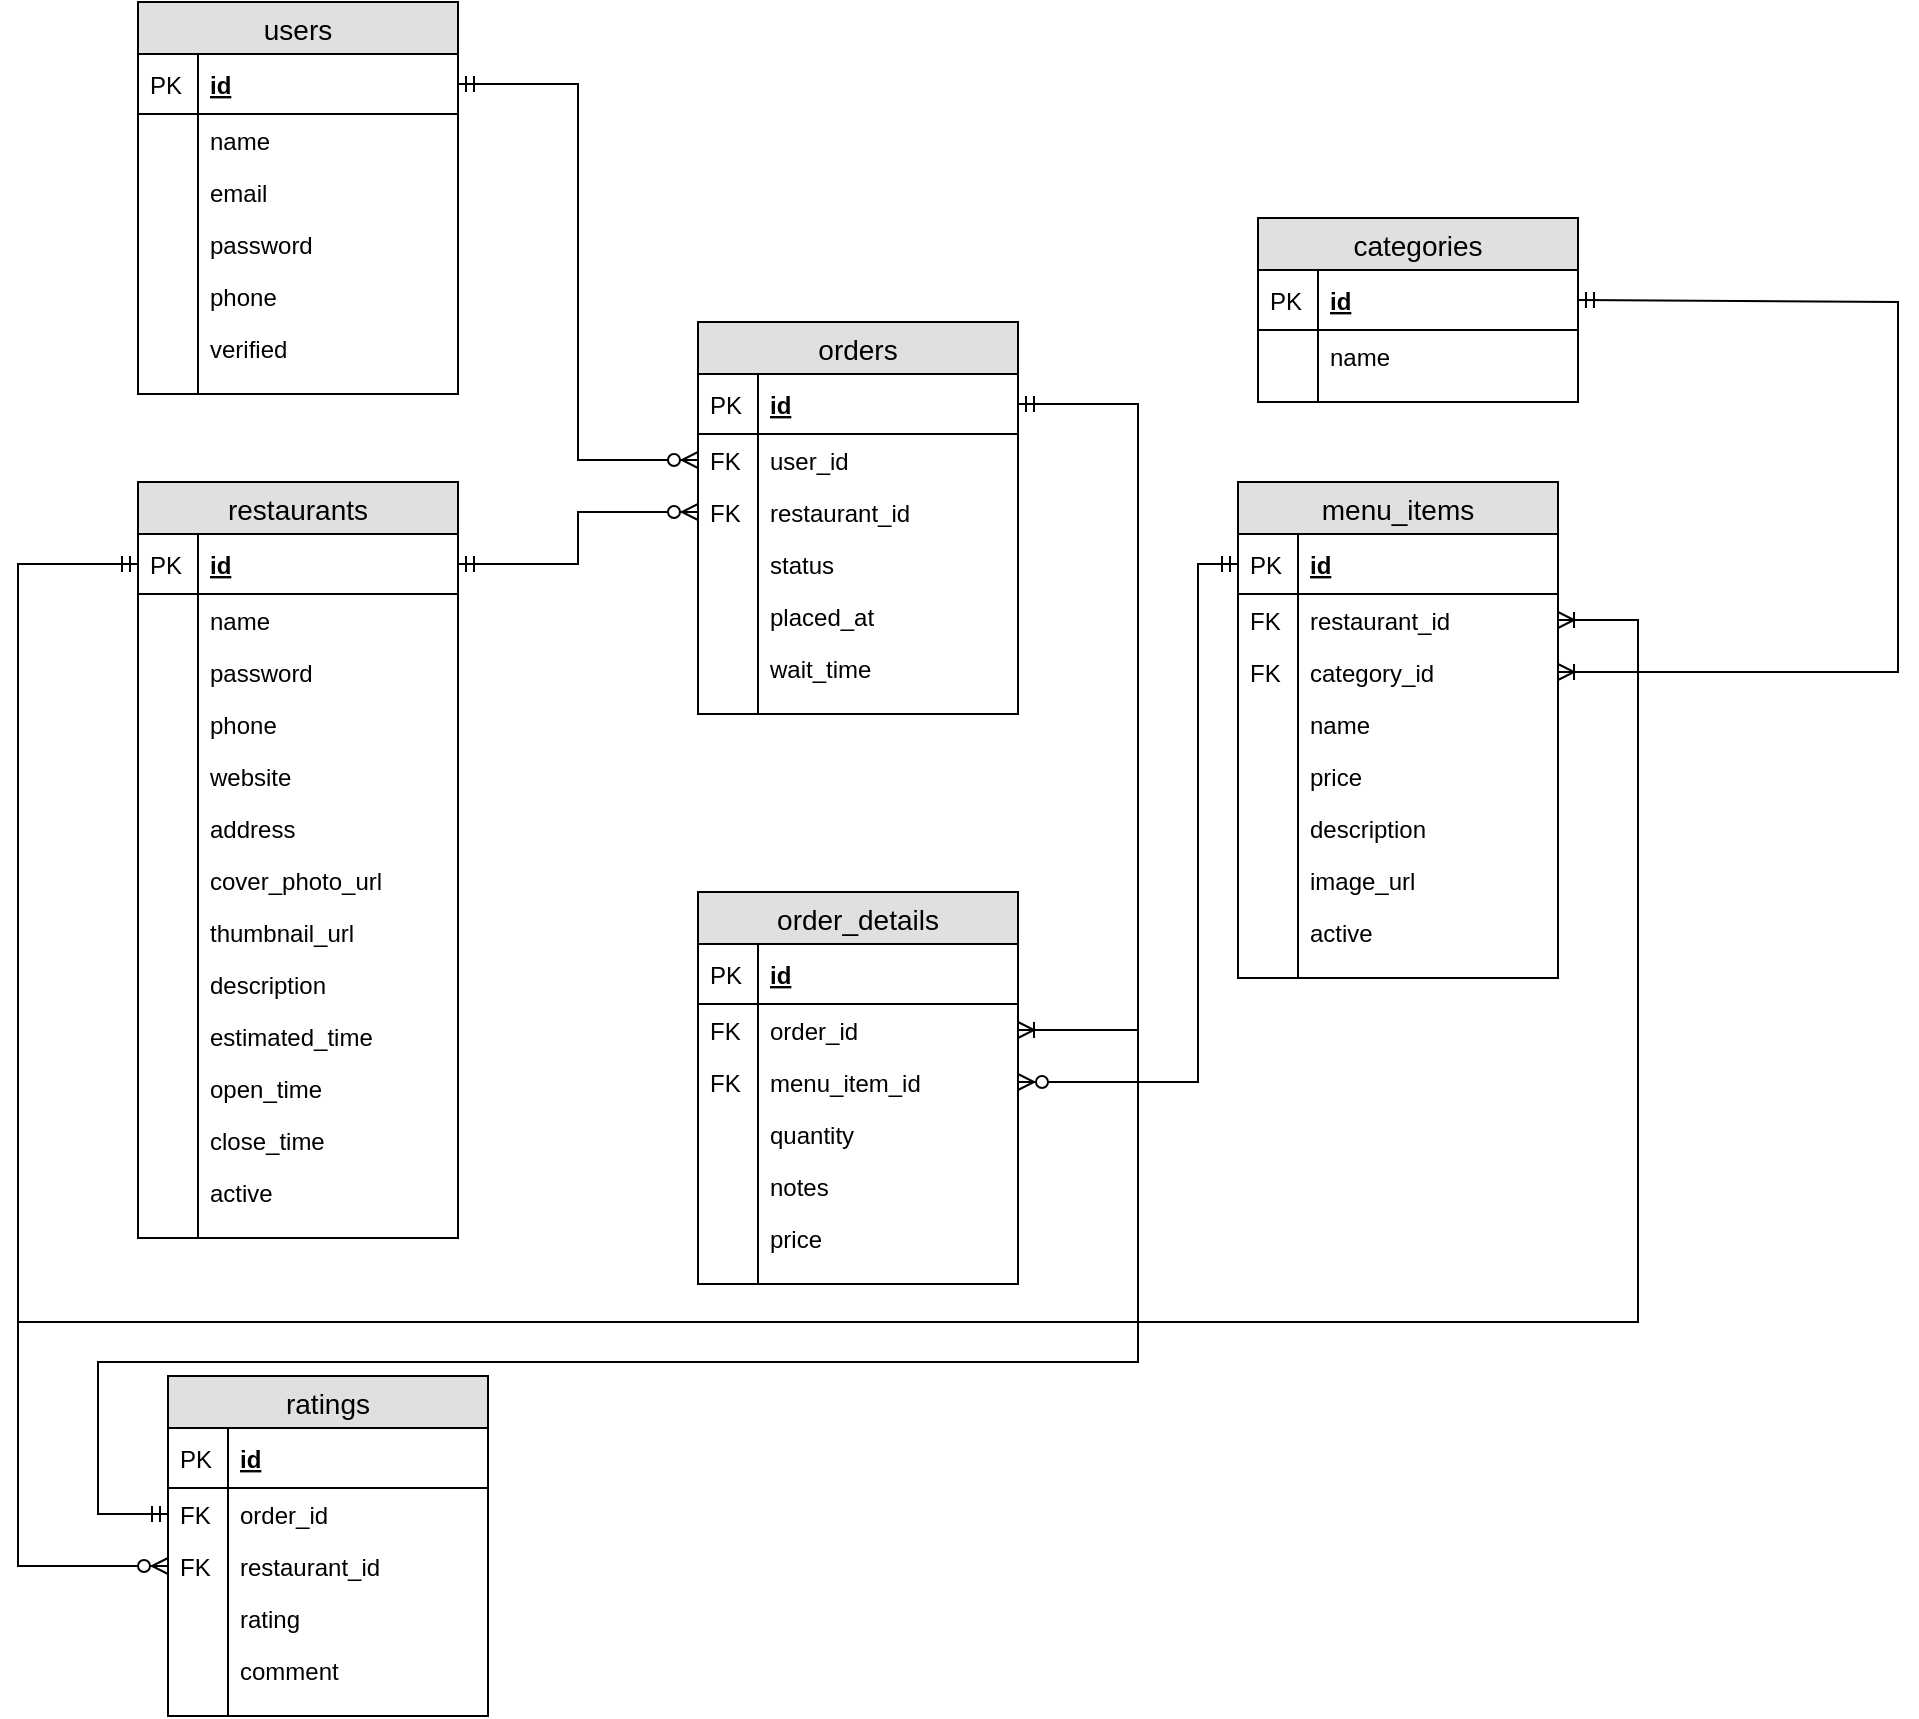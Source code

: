 <mxfile pages="1" version="11.2.2" type="github"><diagram name="Page-1" id="2ca16b54-16f6-2749-3443-fa8db7711227"><mxGraphModel dx="1009" dy="657" grid="1" gridSize="10" guides="1" tooltips="1" connect="1" arrows="1" fold="1" page="1" pageScale="1" pageWidth="1100" pageHeight="850" background="#ffffff" math="0" shadow="0"><root><mxCell id="0"/><mxCell id="1" parent="0"/><mxCell id="8HrTH-CgmxdpG1idNWJw-26" value="users" style="swimlane;fontStyle=0;childLayout=stackLayout;horizontal=1;startSize=26;fillColor=#e0e0e0;horizontalStack=0;resizeParent=1;resizeParentMax=0;resizeLast=0;collapsible=1;marginBottom=0;swimlaneFillColor=#ffffff;align=center;fontSize=14;" parent="1" vertex="1"><mxGeometry x="120" y="120" width="160" height="196" as="geometry"/></mxCell><mxCell id="8HrTH-CgmxdpG1idNWJw-27" value="id" style="shape=partialRectangle;top=0;left=0;right=0;bottom=1;align=left;verticalAlign=middle;fillColor=none;spacingLeft=34;spacingRight=4;overflow=hidden;rotatable=0;points=[[0,0.5],[1,0.5]];portConstraint=eastwest;dropTarget=0;fontStyle=5;fontSize=12;" parent="8HrTH-CgmxdpG1idNWJw-26" vertex="1"><mxGeometry y="26" width="160" height="30" as="geometry"/></mxCell><mxCell id="8HrTH-CgmxdpG1idNWJw-28" value="PK" style="shape=partialRectangle;top=0;left=0;bottom=0;fillColor=none;align=left;verticalAlign=middle;spacingLeft=4;spacingRight=4;overflow=hidden;rotatable=0;points=[];portConstraint=eastwest;part=1;fontSize=12;" parent="8HrTH-CgmxdpG1idNWJw-27" vertex="1" connectable="0"><mxGeometry width="30" height="30" as="geometry"/></mxCell><mxCell id="8HrTH-CgmxdpG1idNWJw-29" value="name" style="shape=partialRectangle;top=0;left=0;right=0;bottom=0;align=left;verticalAlign=top;fillColor=none;spacingLeft=34;spacingRight=4;overflow=hidden;rotatable=0;points=[[0,0.5],[1,0.5]];portConstraint=eastwest;dropTarget=0;fontSize=12;" parent="8HrTH-CgmxdpG1idNWJw-26" vertex="1"><mxGeometry y="56" width="160" height="26" as="geometry"/></mxCell><mxCell id="8HrTH-CgmxdpG1idNWJw-30" value="" style="shape=partialRectangle;top=0;left=0;bottom=0;fillColor=none;align=left;verticalAlign=top;spacingLeft=4;spacingRight=4;overflow=hidden;rotatable=0;points=[];portConstraint=eastwest;part=1;fontSize=12;" parent="8HrTH-CgmxdpG1idNWJw-29" vertex="1" connectable="0"><mxGeometry width="30" height="26" as="geometry"/></mxCell><mxCell id="8HrTH-CgmxdpG1idNWJw-31" value="email" style="shape=partialRectangle;top=0;left=0;right=0;bottom=0;align=left;verticalAlign=top;fillColor=none;spacingLeft=34;spacingRight=4;overflow=hidden;rotatable=0;points=[[0,0.5],[1,0.5]];portConstraint=eastwest;dropTarget=0;fontSize=12;" parent="8HrTH-CgmxdpG1idNWJw-26" vertex="1"><mxGeometry y="82" width="160" height="26" as="geometry"/></mxCell><mxCell id="8HrTH-CgmxdpG1idNWJw-32" value="" style="shape=partialRectangle;top=0;left=0;bottom=0;fillColor=none;align=left;verticalAlign=top;spacingLeft=4;spacingRight=4;overflow=hidden;rotatable=0;points=[];portConstraint=eastwest;part=1;fontSize=12;" parent="8HrTH-CgmxdpG1idNWJw-31" vertex="1" connectable="0"><mxGeometry width="30" height="26" as="geometry"/></mxCell><mxCell id="8HrTH-CgmxdpG1idNWJw-33" value="password" style="shape=partialRectangle;top=0;left=0;right=0;bottom=0;align=left;verticalAlign=top;fillColor=none;spacingLeft=34;spacingRight=4;overflow=hidden;rotatable=0;points=[[0,0.5],[1,0.5]];portConstraint=eastwest;dropTarget=0;fontSize=12;" parent="8HrTH-CgmxdpG1idNWJw-26" vertex="1"><mxGeometry y="108" width="160" height="26" as="geometry"/></mxCell><mxCell id="8HrTH-CgmxdpG1idNWJw-34" value="" style="shape=partialRectangle;top=0;left=0;bottom=0;fillColor=none;align=left;verticalAlign=top;spacingLeft=4;spacingRight=4;overflow=hidden;rotatable=0;points=[];portConstraint=eastwest;part=1;fontSize=12;" parent="8HrTH-CgmxdpG1idNWJw-33" vertex="1" connectable="0"><mxGeometry width="30" height="26" as="geometry"/></mxCell><mxCell id="8HrTH-CgmxdpG1idNWJw-37" value="phone" style="shape=partialRectangle;top=0;left=0;right=0;bottom=0;align=left;verticalAlign=top;fillColor=none;spacingLeft=34;spacingRight=4;overflow=hidden;rotatable=0;points=[[0,0.5],[1,0.5]];portConstraint=eastwest;dropTarget=0;fontSize=12;" parent="8HrTH-CgmxdpG1idNWJw-26" vertex="1"><mxGeometry y="134" width="160" height="26" as="geometry"/></mxCell><mxCell id="8HrTH-CgmxdpG1idNWJw-38" value="" style="shape=partialRectangle;top=0;left=0;bottom=0;fillColor=none;align=left;verticalAlign=top;spacingLeft=4;spacingRight=4;overflow=hidden;rotatable=0;points=[];portConstraint=eastwest;part=1;fontSize=12;" parent="8HrTH-CgmxdpG1idNWJw-37" vertex="1" connectable="0"><mxGeometry width="30" height="26" as="geometry"/></mxCell><mxCell id="-Yk1TM5RTE3QAILdm3Je-16" value="verified" style="shape=partialRectangle;top=0;left=0;right=0;bottom=0;align=left;verticalAlign=top;fillColor=none;spacingLeft=34;spacingRight=4;overflow=hidden;rotatable=0;points=[[0,0.5],[1,0.5]];portConstraint=eastwest;dropTarget=0;fontSize=12;" vertex="1" parent="8HrTH-CgmxdpG1idNWJw-26"><mxGeometry y="160" width="160" height="26" as="geometry"/></mxCell><mxCell id="-Yk1TM5RTE3QAILdm3Je-17" value="" style="shape=partialRectangle;top=0;left=0;bottom=0;fillColor=none;align=left;verticalAlign=top;spacingLeft=4;spacingRight=4;overflow=hidden;rotatable=0;points=[];portConstraint=eastwest;part=1;fontSize=12;" vertex="1" connectable="0" parent="-Yk1TM5RTE3QAILdm3Je-16"><mxGeometry width="30" height="26" as="geometry"/></mxCell><mxCell id="8HrTH-CgmxdpG1idNWJw-35" value="" style="shape=partialRectangle;top=0;left=0;right=0;bottom=0;align=left;verticalAlign=top;fillColor=none;spacingLeft=34;spacingRight=4;overflow=hidden;rotatable=0;points=[[0,0.5],[1,0.5]];portConstraint=eastwest;dropTarget=0;fontSize=12;" parent="8HrTH-CgmxdpG1idNWJw-26" vertex="1"><mxGeometry y="186" width="160" height="10" as="geometry"/></mxCell><mxCell id="8HrTH-CgmxdpG1idNWJw-36" value="" style="shape=partialRectangle;top=0;left=0;bottom=0;fillColor=none;align=left;verticalAlign=top;spacingLeft=4;spacingRight=4;overflow=hidden;rotatable=0;points=[];portConstraint=eastwest;part=1;fontSize=12;" parent="8HrTH-CgmxdpG1idNWJw-35" vertex="1" connectable="0"><mxGeometry width="30" height="10" as="geometry"/></mxCell><mxCell id="8HrTH-CgmxdpG1idNWJw-39" value="restaurants" style="swimlane;fontStyle=0;childLayout=stackLayout;horizontal=1;startSize=26;fillColor=#e0e0e0;horizontalStack=0;resizeParent=1;resizeParentMax=0;resizeLast=0;collapsible=1;marginBottom=0;swimlaneFillColor=#ffffff;align=center;fontSize=14;" parent="1" vertex="1"><mxGeometry x="120" y="360" width="160" height="378" as="geometry"/></mxCell><mxCell id="8HrTH-CgmxdpG1idNWJw-40" value="id" style="shape=partialRectangle;top=0;left=0;right=0;bottom=1;align=left;verticalAlign=middle;fillColor=none;spacingLeft=34;spacingRight=4;overflow=hidden;rotatable=0;points=[[0,0.5],[1,0.5]];portConstraint=eastwest;dropTarget=0;fontStyle=5;fontSize=12;" parent="8HrTH-CgmxdpG1idNWJw-39" vertex="1"><mxGeometry y="26" width="160" height="30" as="geometry"/></mxCell><mxCell id="8HrTH-CgmxdpG1idNWJw-41" value="PK" style="shape=partialRectangle;top=0;left=0;bottom=0;fillColor=none;align=left;verticalAlign=middle;spacingLeft=4;spacingRight=4;overflow=hidden;rotatable=0;points=[];portConstraint=eastwest;part=1;fontSize=12;" parent="8HrTH-CgmxdpG1idNWJw-40" vertex="1" connectable="0"><mxGeometry width="30" height="30" as="geometry"/></mxCell><mxCell id="8HrTH-CgmxdpG1idNWJw-42" value="name" style="shape=partialRectangle;top=0;left=0;right=0;bottom=0;align=left;verticalAlign=top;fillColor=none;spacingLeft=34;spacingRight=4;overflow=hidden;rotatable=0;points=[[0,0.5],[1,0.5]];portConstraint=eastwest;dropTarget=0;fontSize=12;" parent="8HrTH-CgmxdpG1idNWJw-39" vertex="1"><mxGeometry y="56" width="160" height="26" as="geometry"/></mxCell><mxCell id="8HrTH-CgmxdpG1idNWJw-43" value="" style="shape=partialRectangle;top=0;left=0;bottom=0;fillColor=none;align=left;verticalAlign=top;spacingLeft=4;spacingRight=4;overflow=hidden;rotatable=0;points=[];portConstraint=eastwest;part=1;fontSize=12;" parent="8HrTH-CgmxdpG1idNWJw-42" vertex="1" connectable="0"><mxGeometry width="30" height="26" as="geometry"/></mxCell><mxCell id="V6HGKBPc1Utgo940_Jgr-9" value="password" style="shape=partialRectangle;top=0;left=0;right=0;bottom=0;align=left;verticalAlign=top;fillColor=none;spacingLeft=34;spacingRight=4;overflow=hidden;rotatable=0;points=[[0,0.5],[1,0.5]];portConstraint=eastwest;dropTarget=0;fontSize=12;" parent="8HrTH-CgmxdpG1idNWJw-39" vertex="1"><mxGeometry y="82" width="160" height="26" as="geometry"/></mxCell><mxCell id="V6HGKBPc1Utgo940_Jgr-10" value="" style="shape=partialRectangle;top=0;left=0;bottom=0;fillColor=none;align=left;verticalAlign=top;spacingLeft=4;spacingRight=4;overflow=hidden;rotatable=0;points=[];portConstraint=eastwest;part=1;fontSize=12;" parent="V6HGKBPc1Utgo940_Jgr-9" vertex="1" connectable="0"><mxGeometry width="30" height="26" as="geometry"/></mxCell><mxCell id="8HrTH-CgmxdpG1idNWJw-58" value="phone" style="shape=partialRectangle;top=0;left=0;right=0;bottom=0;align=left;verticalAlign=top;fillColor=none;spacingLeft=34;spacingRight=4;overflow=hidden;rotatable=0;points=[[0,0.5],[1,0.5]];portConstraint=eastwest;dropTarget=0;fontSize=12;" parent="8HrTH-CgmxdpG1idNWJw-39" vertex="1"><mxGeometry y="108" width="160" height="26" as="geometry"/></mxCell><mxCell id="8HrTH-CgmxdpG1idNWJw-59" value="" style="shape=partialRectangle;top=0;left=0;bottom=0;fillColor=none;align=left;verticalAlign=top;spacingLeft=4;spacingRight=4;overflow=hidden;rotatable=0;points=[];portConstraint=eastwest;part=1;fontSize=12;" parent="8HrTH-CgmxdpG1idNWJw-58" vertex="1" connectable="0"><mxGeometry width="30" height="26" as="geometry"/></mxCell><mxCell id="8HrTH-CgmxdpG1idNWJw-60" value="website" style="shape=partialRectangle;top=0;left=0;right=0;bottom=0;align=left;verticalAlign=top;fillColor=none;spacingLeft=34;spacingRight=4;overflow=hidden;rotatable=0;points=[[0,0.5],[1,0.5]];portConstraint=eastwest;dropTarget=0;fontSize=12;" parent="8HrTH-CgmxdpG1idNWJw-39" vertex="1"><mxGeometry y="134" width="160" height="26" as="geometry"/></mxCell><mxCell id="8HrTH-CgmxdpG1idNWJw-61" value="" style="shape=partialRectangle;top=0;left=0;bottom=0;fillColor=none;align=left;verticalAlign=top;spacingLeft=4;spacingRight=4;overflow=hidden;rotatable=0;points=[];portConstraint=eastwest;part=1;fontSize=12;" parent="8HrTH-CgmxdpG1idNWJw-60" vertex="1" connectable="0"><mxGeometry width="30" height="26" as="geometry"/></mxCell><mxCell id="8HrTH-CgmxdpG1idNWJw-44" value="address" style="shape=partialRectangle;top=0;left=0;right=0;bottom=0;align=left;verticalAlign=top;fillColor=none;spacingLeft=34;spacingRight=4;overflow=hidden;rotatable=0;points=[[0,0.5],[1,0.5]];portConstraint=eastwest;dropTarget=0;fontSize=12;" parent="8HrTH-CgmxdpG1idNWJw-39" vertex="1"><mxGeometry y="160" width="160" height="26" as="geometry"/></mxCell><mxCell id="8HrTH-CgmxdpG1idNWJw-45" value="" style="shape=partialRectangle;top=0;left=0;bottom=0;fillColor=none;align=left;verticalAlign=top;spacingLeft=4;spacingRight=4;overflow=hidden;rotatable=0;points=[];portConstraint=eastwest;part=1;fontSize=12;" parent="8HrTH-CgmxdpG1idNWJw-44" vertex="1" connectable="0"><mxGeometry width="30" height="26" as="geometry"/></mxCell><mxCell id="8HrTH-CgmxdpG1idNWJw-73" value="cover_photo_url" style="shape=partialRectangle;top=0;left=0;right=0;bottom=0;align=left;verticalAlign=top;fillColor=none;spacingLeft=34;spacingRight=4;overflow=hidden;rotatable=0;points=[[0,0.5],[1,0.5]];portConstraint=eastwest;dropTarget=0;fontSize=12;" parent="8HrTH-CgmxdpG1idNWJw-39" vertex="1"><mxGeometry y="186" width="160" height="26" as="geometry"/></mxCell><mxCell id="8HrTH-CgmxdpG1idNWJw-74" value="" style="shape=partialRectangle;top=0;left=0;bottom=0;fillColor=none;align=left;verticalAlign=top;spacingLeft=4;spacingRight=4;overflow=hidden;rotatable=0;points=[];portConstraint=eastwest;part=1;fontSize=12;" parent="8HrTH-CgmxdpG1idNWJw-73" vertex="1" connectable="0"><mxGeometry width="30" height="26" as="geometry"/></mxCell><mxCell id="8HrTH-CgmxdpG1idNWJw-75" value="thumbnail_url" style="shape=partialRectangle;top=0;left=0;right=0;bottom=0;align=left;verticalAlign=top;fillColor=none;spacingLeft=34;spacingRight=4;overflow=hidden;rotatable=0;points=[[0,0.5],[1,0.5]];portConstraint=eastwest;dropTarget=0;fontSize=12;" parent="8HrTH-CgmxdpG1idNWJw-39" vertex="1"><mxGeometry y="212" width="160" height="26" as="geometry"/></mxCell><mxCell id="8HrTH-CgmxdpG1idNWJw-76" value="" style="shape=partialRectangle;top=0;left=0;bottom=0;fillColor=none;align=left;verticalAlign=top;spacingLeft=4;spacingRight=4;overflow=hidden;rotatable=0;points=[];portConstraint=eastwest;part=1;fontSize=12;" parent="8HrTH-CgmxdpG1idNWJw-75" vertex="1" connectable="0"><mxGeometry width="30" height="26" as="geometry"/></mxCell><mxCell id="8HrTH-CgmxdpG1idNWJw-50" value="description" style="shape=partialRectangle;top=0;left=0;right=0;bottom=0;align=left;verticalAlign=top;fillColor=none;spacingLeft=34;spacingRight=4;overflow=hidden;rotatable=0;points=[[0,0.5],[1,0.5]];portConstraint=eastwest;dropTarget=0;fontSize=12;" parent="8HrTH-CgmxdpG1idNWJw-39" vertex="1"><mxGeometry y="238" width="160" height="26" as="geometry"/></mxCell><mxCell id="8HrTH-CgmxdpG1idNWJw-51" value="" style="shape=partialRectangle;top=0;left=0;bottom=0;fillColor=none;align=left;verticalAlign=top;spacingLeft=4;spacingRight=4;overflow=hidden;rotatable=0;points=[];portConstraint=eastwest;part=1;fontSize=12;" parent="8HrTH-CgmxdpG1idNWJw-50" vertex="1" connectable="0"><mxGeometry width="30" height="26" as="geometry"/></mxCell><mxCell id="8HrTH-CgmxdpG1idNWJw-46" value="estimated_time" style="shape=partialRectangle;top=0;left=0;right=0;bottom=0;align=left;verticalAlign=top;fillColor=none;spacingLeft=34;spacingRight=4;overflow=hidden;rotatable=0;points=[[0,0.5],[1,0.5]];portConstraint=eastwest;dropTarget=0;fontSize=12;" parent="8HrTH-CgmxdpG1idNWJw-39" vertex="1"><mxGeometry y="264" width="160" height="26" as="geometry"/></mxCell><mxCell id="8HrTH-CgmxdpG1idNWJw-47" value="" style="shape=partialRectangle;top=0;left=0;bottom=0;fillColor=none;align=left;verticalAlign=top;spacingLeft=4;spacingRight=4;overflow=hidden;rotatable=0;points=[];portConstraint=eastwest;part=1;fontSize=12;" parent="8HrTH-CgmxdpG1idNWJw-46" vertex="1" connectable="0"><mxGeometry width="30" height="26" as="geometry"/></mxCell><mxCell id="8HrTH-CgmxdpG1idNWJw-54" value="open_time" style="shape=partialRectangle;top=0;left=0;right=0;bottom=0;align=left;verticalAlign=top;fillColor=none;spacingLeft=34;spacingRight=4;overflow=hidden;rotatable=0;points=[[0,0.5],[1,0.5]];portConstraint=eastwest;dropTarget=0;fontSize=12;" parent="8HrTH-CgmxdpG1idNWJw-39" vertex="1"><mxGeometry y="290" width="160" height="26" as="geometry"/></mxCell><mxCell id="8HrTH-CgmxdpG1idNWJw-55" value="" style="shape=partialRectangle;top=0;left=0;bottom=0;fillColor=none;align=left;verticalAlign=top;spacingLeft=4;spacingRight=4;overflow=hidden;rotatable=0;points=[];portConstraint=eastwest;part=1;fontSize=12;" parent="8HrTH-CgmxdpG1idNWJw-54" vertex="1" connectable="0"><mxGeometry width="30" height="26" as="geometry"/></mxCell><mxCell id="8HrTH-CgmxdpG1idNWJw-56" value="close_time" style="shape=partialRectangle;top=0;left=0;right=0;bottom=0;align=left;verticalAlign=top;fillColor=none;spacingLeft=34;spacingRight=4;overflow=hidden;rotatable=0;points=[[0,0.5],[1,0.5]];portConstraint=eastwest;dropTarget=0;fontSize=12;" parent="8HrTH-CgmxdpG1idNWJw-39" vertex="1"><mxGeometry y="316" width="160" height="26" as="geometry"/></mxCell><mxCell id="8HrTH-CgmxdpG1idNWJw-57" value="" style="shape=partialRectangle;top=0;left=0;bottom=0;fillColor=none;align=left;verticalAlign=top;spacingLeft=4;spacingRight=4;overflow=hidden;rotatable=0;points=[];portConstraint=eastwest;part=1;fontSize=12;" parent="8HrTH-CgmxdpG1idNWJw-56" vertex="1" connectable="0"><mxGeometry width="30" height="26" as="geometry"/></mxCell><mxCell id="V6HGKBPc1Utgo940_Jgr-7" value="active" style="shape=partialRectangle;top=0;left=0;right=0;bottom=0;align=left;verticalAlign=top;fillColor=none;spacingLeft=34;spacingRight=4;overflow=hidden;rotatable=0;points=[[0,0.5],[1,0.5]];portConstraint=eastwest;dropTarget=0;fontSize=12;" parent="8HrTH-CgmxdpG1idNWJw-39" vertex="1"><mxGeometry y="342" width="160" height="26" as="geometry"/></mxCell><mxCell id="V6HGKBPc1Utgo940_Jgr-8" value="" style="shape=partialRectangle;top=0;left=0;bottom=0;fillColor=none;align=left;verticalAlign=top;spacingLeft=4;spacingRight=4;overflow=hidden;rotatable=0;points=[];portConstraint=eastwest;part=1;fontSize=12;" parent="V6HGKBPc1Utgo940_Jgr-7" vertex="1" connectable="0"><mxGeometry width="30" height="26" as="geometry"/></mxCell><mxCell id="8HrTH-CgmxdpG1idNWJw-48" value="" style="shape=partialRectangle;top=0;left=0;right=0;bottom=0;align=left;verticalAlign=top;fillColor=none;spacingLeft=34;spacingRight=4;overflow=hidden;rotatable=0;points=[[0,0.5],[1,0.5]];portConstraint=eastwest;dropTarget=0;fontSize=12;" parent="8HrTH-CgmxdpG1idNWJw-39" vertex="1"><mxGeometry y="368" width="160" height="10" as="geometry"/></mxCell><mxCell id="8HrTH-CgmxdpG1idNWJw-49" value="" style="shape=partialRectangle;top=0;left=0;bottom=0;fillColor=none;align=left;verticalAlign=top;spacingLeft=4;spacingRight=4;overflow=hidden;rotatable=0;points=[];portConstraint=eastwest;part=1;fontSize=12;" parent="8HrTH-CgmxdpG1idNWJw-48" vertex="1" connectable="0"><mxGeometry width="30" height="10" as="geometry"/></mxCell><mxCell id="8HrTH-CgmxdpG1idNWJw-62" value="menu_items" style="swimlane;fontStyle=0;childLayout=stackLayout;horizontal=1;startSize=26;fillColor=#e0e0e0;horizontalStack=0;resizeParent=1;resizeParentMax=0;resizeLast=0;collapsible=1;marginBottom=0;swimlaneFillColor=#ffffff;align=center;fontSize=14;" parent="1" vertex="1"><mxGeometry x="670" y="360" width="160" height="248" as="geometry"/></mxCell><mxCell id="8HrTH-CgmxdpG1idNWJw-63" value="id" style="shape=partialRectangle;top=0;left=0;right=0;bottom=1;align=left;verticalAlign=middle;fillColor=none;spacingLeft=34;spacingRight=4;overflow=hidden;rotatable=0;points=[[0,0.5],[1,0.5]];portConstraint=eastwest;dropTarget=0;fontStyle=5;fontSize=12;" parent="8HrTH-CgmxdpG1idNWJw-62" vertex="1"><mxGeometry y="26" width="160" height="30" as="geometry"/></mxCell><mxCell id="8HrTH-CgmxdpG1idNWJw-64" value="PK" style="shape=partialRectangle;top=0;left=0;bottom=0;fillColor=none;align=left;verticalAlign=middle;spacingLeft=4;spacingRight=4;overflow=hidden;rotatable=0;points=[];portConstraint=eastwest;part=1;fontSize=12;" parent="8HrTH-CgmxdpG1idNWJw-63" vertex="1" connectable="0"><mxGeometry width="30" height="30" as="geometry"/></mxCell><mxCell id="8HrTH-CgmxdpG1idNWJw-65" value="restaurant_id" style="shape=partialRectangle;top=0;left=0;right=0;bottom=0;align=left;verticalAlign=top;fillColor=none;spacingLeft=34;spacingRight=4;overflow=hidden;rotatable=0;points=[[0,0.5],[1,0.5]];portConstraint=eastwest;dropTarget=0;fontSize=12;" parent="8HrTH-CgmxdpG1idNWJw-62" vertex="1"><mxGeometry y="56" width="160" height="26" as="geometry"/></mxCell><mxCell id="8HrTH-CgmxdpG1idNWJw-66" value="FK" style="shape=partialRectangle;top=0;left=0;bottom=0;fillColor=none;align=left;verticalAlign=top;spacingLeft=4;spacingRight=4;overflow=hidden;rotatable=0;points=[];portConstraint=eastwest;part=1;fontSize=12;" parent="8HrTH-CgmxdpG1idNWJw-65" vertex="1" connectable="0"><mxGeometry width="30" height="26" as="geometry"/></mxCell><mxCell id="8HrTH-CgmxdpG1idNWJw-67" value="category_id" style="shape=partialRectangle;top=0;left=0;right=0;bottom=0;align=left;verticalAlign=top;fillColor=none;spacingLeft=34;spacingRight=4;overflow=hidden;rotatable=0;points=[[0,0.5],[1,0.5]];portConstraint=eastwest;dropTarget=0;fontSize=12;" parent="8HrTH-CgmxdpG1idNWJw-62" vertex="1"><mxGeometry y="82" width="160" height="26" as="geometry"/></mxCell><mxCell id="8HrTH-CgmxdpG1idNWJw-68" value="FK" style="shape=partialRectangle;top=0;left=0;bottom=0;fillColor=none;align=left;verticalAlign=top;spacingLeft=4;spacingRight=4;overflow=hidden;rotatable=0;points=[];portConstraint=eastwest;part=1;fontSize=12;" parent="8HrTH-CgmxdpG1idNWJw-67" vertex="1" connectable="0"><mxGeometry width="30" height="26" as="geometry"/></mxCell><mxCell id="8HrTH-CgmxdpG1idNWJw-69" value="name" style="shape=partialRectangle;top=0;left=0;right=0;bottom=0;align=left;verticalAlign=top;fillColor=none;spacingLeft=34;spacingRight=4;overflow=hidden;rotatable=0;points=[[0,0.5],[1,0.5]];portConstraint=eastwest;dropTarget=0;fontSize=12;" parent="8HrTH-CgmxdpG1idNWJw-62" vertex="1"><mxGeometry y="108" width="160" height="26" as="geometry"/></mxCell><mxCell id="8HrTH-CgmxdpG1idNWJw-70" value="" style="shape=partialRectangle;top=0;left=0;bottom=0;fillColor=none;align=left;verticalAlign=top;spacingLeft=4;spacingRight=4;overflow=hidden;rotatable=0;points=[];portConstraint=eastwest;part=1;fontSize=12;" parent="8HrTH-CgmxdpG1idNWJw-69" vertex="1" connectable="0"><mxGeometry width="30" height="26" as="geometry"/></mxCell><mxCell id="8HrTH-CgmxdpG1idNWJw-77" value="price" style="shape=partialRectangle;top=0;left=0;right=0;bottom=0;align=left;verticalAlign=top;fillColor=none;spacingLeft=34;spacingRight=4;overflow=hidden;rotatable=0;points=[[0,0.5],[1,0.5]];portConstraint=eastwest;dropTarget=0;fontSize=12;" parent="8HrTH-CgmxdpG1idNWJw-62" vertex="1"><mxGeometry y="134" width="160" height="26" as="geometry"/></mxCell><mxCell id="8HrTH-CgmxdpG1idNWJw-78" value="" style="shape=partialRectangle;top=0;left=0;bottom=0;fillColor=none;align=left;verticalAlign=top;spacingLeft=4;spacingRight=4;overflow=hidden;rotatable=0;points=[];portConstraint=eastwest;part=1;fontSize=12;" parent="8HrTH-CgmxdpG1idNWJw-77" vertex="1" connectable="0"><mxGeometry width="30" height="26" as="geometry"/></mxCell><mxCell id="8HrTH-CgmxdpG1idNWJw-79" value="description" style="shape=partialRectangle;top=0;left=0;right=0;bottom=0;align=left;verticalAlign=top;fillColor=none;spacingLeft=34;spacingRight=4;overflow=hidden;rotatable=0;points=[[0,0.5],[1,0.5]];portConstraint=eastwest;dropTarget=0;fontSize=12;" parent="8HrTH-CgmxdpG1idNWJw-62" vertex="1"><mxGeometry y="160" width="160" height="26" as="geometry"/></mxCell><mxCell id="8HrTH-CgmxdpG1idNWJw-80" value="" style="shape=partialRectangle;top=0;left=0;bottom=0;fillColor=none;align=left;verticalAlign=top;spacingLeft=4;spacingRight=4;overflow=hidden;rotatable=0;points=[];portConstraint=eastwest;part=1;fontSize=12;" parent="8HrTH-CgmxdpG1idNWJw-79" vertex="1" connectable="0"><mxGeometry width="30" height="26" as="geometry"/></mxCell><mxCell id="8HrTH-CgmxdpG1idNWJw-81" value="image_url" style="shape=partialRectangle;top=0;left=0;right=0;bottom=0;align=left;verticalAlign=top;fillColor=none;spacingLeft=34;spacingRight=4;overflow=hidden;rotatable=0;points=[[0,0.5],[1,0.5]];portConstraint=eastwest;dropTarget=0;fontSize=12;" parent="8HrTH-CgmxdpG1idNWJw-62" vertex="1"><mxGeometry y="186" width="160" height="26" as="geometry"/></mxCell><mxCell id="8HrTH-CgmxdpG1idNWJw-82" value="" style="shape=partialRectangle;top=0;left=0;bottom=0;fillColor=none;align=left;verticalAlign=top;spacingLeft=4;spacingRight=4;overflow=hidden;rotatable=0;points=[];portConstraint=eastwest;part=1;fontSize=12;" parent="8HrTH-CgmxdpG1idNWJw-81" vertex="1" connectable="0"><mxGeometry width="30" height="26" as="geometry"/></mxCell><mxCell id="V6HGKBPc1Utgo940_Jgr-1" value="active" style="shape=partialRectangle;top=0;left=0;right=0;bottom=0;align=left;verticalAlign=top;fillColor=none;spacingLeft=34;spacingRight=4;overflow=hidden;rotatable=0;points=[[0,0.5],[1,0.5]];portConstraint=eastwest;dropTarget=0;fontSize=12;" parent="8HrTH-CgmxdpG1idNWJw-62" vertex="1"><mxGeometry y="212" width="160" height="26" as="geometry"/></mxCell><mxCell id="V6HGKBPc1Utgo940_Jgr-2" value="" style="shape=partialRectangle;top=0;left=0;bottom=0;fillColor=none;align=left;verticalAlign=top;spacingLeft=4;spacingRight=4;overflow=hidden;rotatable=0;points=[];portConstraint=eastwest;part=1;fontSize=12;" parent="V6HGKBPc1Utgo940_Jgr-1" vertex="1" connectable="0"><mxGeometry width="30" height="26" as="geometry"/></mxCell><mxCell id="8HrTH-CgmxdpG1idNWJw-71" value="" style="shape=partialRectangle;top=0;left=0;right=0;bottom=0;align=left;verticalAlign=top;fillColor=none;spacingLeft=34;spacingRight=4;overflow=hidden;rotatable=0;points=[[0,0.5],[1,0.5]];portConstraint=eastwest;dropTarget=0;fontSize=12;" parent="8HrTH-CgmxdpG1idNWJw-62" vertex="1"><mxGeometry y="238" width="160" height="10" as="geometry"/></mxCell><mxCell id="8HrTH-CgmxdpG1idNWJw-72" value="" style="shape=partialRectangle;top=0;left=0;bottom=0;fillColor=none;align=left;verticalAlign=top;spacingLeft=4;spacingRight=4;overflow=hidden;rotatable=0;points=[];portConstraint=eastwest;part=1;fontSize=12;" parent="8HrTH-CgmxdpG1idNWJw-71" vertex="1" connectable="0"><mxGeometry width="30" height="10" as="geometry"/></mxCell><mxCell id="8HrTH-CgmxdpG1idNWJw-83" value="orders" style="swimlane;fontStyle=0;childLayout=stackLayout;horizontal=1;startSize=26;fillColor=#e0e0e0;horizontalStack=0;resizeParent=1;resizeParentMax=0;resizeLast=0;collapsible=1;marginBottom=0;swimlaneFillColor=#ffffff;align=center;fontSize=14;" parent="1" vertex="1"><mxGeometry x="400" y="280" width="160" height="196" as="geometry"/></mxCell><mxCell id="8HrTH-CgmxdpG1idNWJw-84" value="id" style="shape=partialRectangle;top=0;left=0;right=0;bottom=1;align=left;verticalAlign=middle;fillColor=none;spacingLeft=34;spacingRight=4;overflow=hidden;rotatable=0;points=[[0,0.5],[1,0.5]];portConstraint=eastwest;dropTarget=0;fontStyle=5;fontSize=12;" parent="8HrTH-CgmxdpG1idNWJw-83" vertex="1"><mxGeometry y="26" width="160" height="30" as="geometry"/></mxCell><mxCell id="8HrTH-CgmxdpG1idNWJw-85" value="PK" style="shape=partialRectangle;top=0;left=0;bottom=0;fillColor=none;align=left;verticalAlign=middle;spacingLeft=4;spacingRight=4;overflow=hidden;rotatable=0;points=[];portConstraint=eastwest;part=1;fontSize=12;" parent="8HrTH-CgmxdpG1idNWJw-84" vertex="1" connectable="0"><mxGeometry width="30" height="30" as="geometry"/></mxCell><mxCell id="8HrTH-CgmxdpG1idNWJw-88" value="user_id" style="shape=partialRectangle;top=0;left=0;right=0;bottom=0;align=left;verticalAlign=top;fillColor=none;spacingLeft=34;spacingRight=4;overflow=hidden;rotatable=0;points=[[0,0.5],[1,0.5]];portConstraint=eastwest;dropTarget=0;fontSize=12;" parent="8HrTH-CgmxdpG1idNWJw-83" vertex="1"><mxGeometry y="56" width="160" height="26" as="geometry"/></mxCell><mxCell id="8HrTH-CgmxdpG1idNWJw-89" value="FK" style="shape=partialRectangle;top=0;left=0;bottom=0;fillColor=none;align=left;verticalAlign=top;spacingLeft=4;spacingRight=4;overflow=hidden;rotatable=0;points=[];portConstraint=eastwest;part=1;fontSize=12;" parent="8HrTH-CgmxdpG1idNWJw-88" vertex="1" connectable="0"><mxGeometry width="30" height="26" as="geometry"/></mxCell><mxCell id="8HrTH-CgmxdpG1idNWJw-86" value="restaurant_id" style="shape=partialRectangle;top=0;left=0;right=0;bottom=0;align=left;verticalAlign=top;fillColor=none;spacingLeft=34;spacingRight=4;overflow=hidden;rotatable=0;points=[[0,0.5],[1,0.5]];portConstraint=eastwest;dropTarget=0;fontSize=12;" parent="8HrTH-CgmxdpG1idNWJw-83" vertex="1"><mxGeometry y="82" width="160" height="26" as="geometry"/></mxCell><mxCell id="8HrTH-CgmxdpG1idNWJw-87" value="FK" style="shape=partialRectangle;top=0;left=0;bottom=0;fillColor=none;align=left;verticalAlign=top;spacingLeft=4;spacingRight=4;overflow=hidden;rotatable=0;points=[];portConstraint=eastwest;part=1;fontSize=12;" parent="8HrTH-CgmxdpG1idNWJw-86" vertex="1" connectable="0"><mxGeometry width="30" height="26" as="geometry"/></mxCell><mxCell id="8HrTH-CgmxdpG1idNWJw-90" value="status" style="shape=partialRectangle;top=0;left=0;right=0;bottom=0;align=left;verticalAlign=top;fillColor=none;spacingLeft=34;spacingRight=4;overflow=hidden;rotatable=0;points=[[0,0.5],[1,0.5]];portConstraint=eastwest;dropTarget=0;fontSize=12;" parent="8HrTH-CgmxdpG1idNWJw-83" vertex="1"><mxGeometry y="108" width="160" height="26" as="geometry"/></mxCell><mxCell id="8HrTH-CgmxdpG1idNWJw-91" value="" style="shape=partialRectangle;top=0;left=0;bottom=0;fillColor=none;align=left;verticalAlign=top;spacingLeft=4;spacingRight=4;overflow=hidden;rotatable=0;points=[];portConstraint=eastwest;part=1;fontSize=12;" parent="8HrTH-CgmxdpG1idNWJw-90" vertex="1" connectable="0"><mxGeometry width="30" height="26" as="geometry"/></mxCell><mxCell id="V6HGKBPc1Utgo940_Jgr-3" value="placed_at" style="shape=partialRectangle;top=0;left=0;right=0;bottom=0;align=left;verticalAlign=top;fillColor=none;spacingLeft=34;spacingRight=4;overflow=hidden;rotatable=0;points=[[0,0.5],[1,0.5]];portConstraint=eastwest;dropTarget=0;fontSize=12;" parent="8HrTH-CgmxdpG1idNWJw-83" vertex="1"><mxGeometry y="134" width="160" height="26" as="geometry"/></mxCell><mxCell id="V6HGKBPc1Utgo940_Jgr-4" value="" style="shape=partialRectangle;top=0;left=0;bottom=0;fillColor=none;align=left;verticalAlign=top;spacingLeft=4;spacingRight=4;overflow=hidden;rotatable=0;points=[];portConstraint=eastwest;part=1;fontSize=12;" parent="V6HGKBPc1Utgo940_Jgr-3" vertex="1" connectable="0"><mxGeometry width="30" height="26" as="geometry"/></mxCell><mxCell id="V6HGKBPc1Utgo940_Jgr-5" value="wait_time" style="shape=partialRectangle;top=0;left=0;right=0;bottom=0;align=left;verticalAlign=top;fillColor=none;spacingLeft=34;spacingRight=4;overflow=hidden;rotatable=0;points=[[0,0.5],[1,0.5]];portConstraint=eastwest;dropTarget=0;fontSize=12;" parent="8HrTH-CgmxdpG1idNWJw-83" vertex="1"><mxGeometry y="160" width="160" height="26" as="geometry"/></mxCell><mxCell id="V6HGKBPc1Utgo940_Jgr-6" value="" style="shape=partialRectangle;top=0;left=0;bottom=0;fillColor=none;align=left;verticalAlign=top;spacingLeft=4;spacingRight=4;overflow=hidden;rotatable=0;points=[];portConstraint=eastwest;part=1;fontSize=12;" parent="V6HGKBPc1Utgo940_Jgr-5" vertex="1" connectable="0"><mxGeometry width="30" height="26" as="geometry"/></mxCell><mxCell id="8HrTH-CgmxdpG1idNWJw-92" value="" style="shape=partialRectangle;top=0;left=0;right=0;bottom=0;align=left;verticalAlign=top;fillColor=none;spacingLeft=34;spacingRight=4;overflow=hidden;rotatable=0;points=[[0,0.5],[1,0.5]];portConstraint=eastwest;dropTarget=0;fontSize=12;" parent="8HrTH-CgmxdpG1idNWJw-83" vertex="1"><mxGeometry y="186" width="160" height="10" as="geometry"/></mxCell><mxCell id="8HrTH-CgmxdpG1idNWJw-93" value="" style="shape=partialRectangle;top=0;left=0;bottom=0;fillColor=none;align=left;verticalAlign=top;spacingLeft=4;spacingRight=4;overflow=hidden;rotatable=0;points=[];portConstraint=eastwest;part=1;fontSize=12;" parent="8HrTH-CgmxdpG1idNWJw-92" vertex="1" connectable="0"><mxGeometry width="30" height="10" as="geometry"/></mxCell><mxCell id="8HrTH-CgmxdpG1idNWJw-94" value="order_details" style="swimlane;fontStyle=0;childLayout=stackLayout;horizontal=1;startSize=26;fillColor=#e0e0e0;horizontalStack=0;resizeParent=1;resizeParentMax=0;resizeLast=0;collapsible=1;marginBottom=0;swimlaneFillColor=#ffffff;align=center;fontSize=14;" parent="1" vertex="1"><mxGeometry x="400" y="565" width="160" height="196" as="geometry"/></mxCell><mxCell id="8HrTH-CgmxdpG1idNWJw-95" value="id" style="shape=partialRectangle;top=0;left=0;right=0;bottom=1;align=left;verticalAlign=middle;fillColor=none;spacingLeft=34;spacingRight=4;overflow=hidden;rotatable=0;points=[[0,0.5],[1,0.5]];portConstraint=eastwest;dropTarget=0;fontStyle=5;fontSize=12;" parent="8HrTH-CgmxdpG1idNWJw-94" vertex="1"><mxGeometry y="26" width="160" height="30" as="geometry"/></mxCell><mxCell id="8HrTH-CgmxdpG1idNWJw-96" value="PK" style="shape=partialRectangle;top=0;left=0;bottom=0;fillColor=none;align=left;verticalAlign=middle;spacingLeft=4;spacingRight=4;overflow=hidden;rotatable=0;points=[];portConstraint=eastwest;part=1;fontSize=12;" parent="8HrTH-CgmxdpG1idNWJw-95" vertex="1" connectable="0"><mxGeometry width="30" height="30" as="geometry"/></mxCell><mxCell id="8HrTH-CgmxdpG1idNWJw-97" value="order_id" style="shape=partialRectangle;top=0;left=0;right=0;bottom=0;align=left;verticalAlign=top;fillColor=none;spacingLeft=34;spacingRight=4;overflow=hidden;rotatable=0;points=[[0,0.5],[1,0.5]];portConstraint=eastwest;dropTarget=0;fontSize=12;" parent="8HrTH-CgmxdpG1idNWJw-94" vertex="1"><mxGeometry y="56" width="160" height="26" as="geometry"/></mxCell><mxCell id="8HrTH-CgmxdpG1idNWJw-98" value="FK" style="shape=partialRectangle;top=0;left=0;bottom=0;fillColor=none;align=left;verticalAlign=top;spacingLeft=4;spacingRight=4;overflow=hidden;rotatable=0;points=[];portConstraint=eastwest;part=1;fontSize=12;" parent="8HrTH-CgmxdpG1idNWJw-97" vertex="1" connectable="0"><mxGeometry width="30" height="26" as="geometry"/></mxCell><mxCell id="8HrTH-CgmxdpG1idNWJw-99" value="menu_item_id" style="shape=partialRectangle;top=0;left=0;right=0;bottom=0;align=left;verticalAlign=top;fillColor=none;spacingLeft=34;spacingRight=4;overflow=hidden;rotatable=0;points=[[0,0.5],[1,0.5]];portConstraint=eastwest;dropTarget=0;fontSize=12;" parent="8HrTH-CgmxdpG1idNWJw-94" vertex="1"><mxGeometry y="82" width="160" height="26" as="geometry"/></mxCell><mxCell id="8HrTH-CgmxdpG1idNWJw-100" value="FK" style="shape=partialRectangle;top=0;left=0;bottom=0;fillColor=none;align=left;verticalAlign=top;spacingLeft=4;spacingRight=4;overflow=hidden;rotatable=0;points=[];portConstraint=eastwest;part=1;fontSize=12;" parent="8HrTH-CgmxdpG1idNWJw-99" vertex="1" connectable="0"><mxGeometry width="30" height="26" as="geometry"/></mxCell><mxCell id="8HrTH-CgmxdpG1idNWJw-101" value="quantity" style="shape=partialRectangle;top=0;left=0;right=0;bottom=0;align=left;verticalAlign=top;fillColor=none;spacingLeft=34;spacingRight=4;overflow=hidden;rotatable=0;points=[[0,0.5],[1,0.5]];portConstraint=eastwest;dropTarget=0;fontSize=12;" parent="8HrTH-CgmxdpG1idNWJw-94" vertex="1"><mxGeometry y="108" width="160" height="26" as="geometry"/></mxCell><mxCell id="8HrTH-CgmxdpG1idNWJw-102" value="" style="shape=partialRectangle;top=0;left=0;bottom=0;fillColor=none;align=left;verticalAlign=top;spacingLeft=4;spacingRight=4;overflow=hidden;rotatable=0;points=[];portConstraint=eastwest;part=1;fontSize=12;" parent="8HrTH-CgmxdpG1idNWJw-101" vertex="1" connectable="0"><mxGeometry width="30" height="26" as="geometry"/></mxCell><mxCell id="8HrTH-CgmxdpG1idNWJw-105" value="notes" style="shape=partialRectangle;top=0;left=0;right=0;bottom=0;align=left;verticalAlign=top;fillColor=none;spacingLeft=34;spacingRight=4;overflow=hidden;rotatable=0;points=[[0,0.5],[1,0.5]];portConstraint=eastwest;dropTarget=0;fontSize=12;" parent="8HrTH-CgmxdpG1idNWJw-94" vertex="1"><mxGeometry y="134" width="160" height="26" as="geometry"/></mxCell><mxCell id="8HrTH-CgmxdpG1idNWJw-106" value="" style="shape=partialRectangle;top=0;left=0;bottom=0;fillColor=none;align=left;verticalAlign=top;spacingLeft=4;spacingRight=4;overflow=hidden;rotatable=0;points=[];portConstraint=eastwest;part=1;fontSize=12;" parent="8HrTH-CgmxdpG1idNWJw-105" vertex="1" connectable="0"><mxGeometry width="30" height="26" as="geometry"/></mxCell><mxCell id="8HrTH-CgmxdpG1idNWJw-111" value="price" style="shape=partialRectangle;top=0;left=0;right=0;bottom=0;align=left;verticalAlign=top;fillColor=none;spacingLeft=34;spacingRight=4;overflow=hidden;rotatable=0;points=[[0,0.5],[1,0.5]];portConstraint=eastwest;dropTarget=0;fontSize=12;" parent="8HrTH-CgmxdpG1idNWJw-94" vertex="1"><mxGeometry y="160" width="160" height="26" as="geometry"/></mxCell><mxCell id="8HrTH-CgmxdpG1idNWJw-112" value="" style="shape=partialRectangle;top=0;left=0;bottom=0;fillColor=none;align=left;verticalAlign=top;spacingLeft=4;spacingRight=4;overflow=hidden;rotatable=0;points=[];portConstraint=eastwest;part=1;fontSize=12;" parent="8HrTH-CgmxdpG1idNWJw-111" vertex="1" connectable="0"><mxGeometry width="30" height="26" as="geometry"/></mxCell><mxCell id="8HrTH-CgmxdpG1idNWJw-103" value="" style="shape=partialRectangle;top=0;left=0;right=0;bottom=0;align=left;verticalAlign=top;fillColor=none;spacingLeft=34;spacingRight=4;overflow=hidden;rotatable=0;points=[[0,0.5],[1,0.5]];portConstraint=eastwest;dropTarget=0;fontSize=12;" parent="8HrTH-CgmxdpG1idNWJw-94" vertex="1"><mxGeometry y="186" width="160" height="10" as="geometry"/></mxCell><mxCell id="8HrTH-CgmxdpG1idNWJw-104" value="" style="shape=partialRectangle;top=0;left=0;bottom=0;fillColor=none;align=left;verticalAlign=top;spacingLeft=4;spacingRight=4;overflow=hidden;rotatable=0;points=[];portConstraint=eastwest;part=1;fontSize=12;" parent="8HrTH-CgmxdpG1idNWJw-103" vertex="1" connectable="0"><mxGeometry width="30" height="10" as="geometry"/></mxCell><mxCell id="8HrTH-CgmxdpG1idNWJw-115" value="" style="endArrow=ERzeroToMany;html=1;entryX=0;entryY=0.5;entryDx=0;entryDy=0;exitX=1;exitY=0.5;exitDx=0;exitDy=0;rounded=0;endFill=1;startArrow=ERmandOne;startFill=0;" parent="1" source="8HrTH-CgmxdpG1idNWJw-40" target="8HrTH-CgmxdpG1idNWJw-86" edge="1"><mxGeometry width="50" height="50" relative="1" as="geometry"><mxPoint x="310" y="475" as="sourcePoint"/><mxPoint x="360" y="425" as="targetPoint"/><Array as="points"><mxPoint x="340" y="401"/><mxPoint x="340" y="375"/></Array></mxGeometry></mxCell><mxCell id="8HrTH-CgmxdpG1idNWJw-118" value="" style="endArrow=ERoneToMany;html=1;exitX=1;exitY=0.5;exitDx=0;exitDy=0;entryX=1;entryY=0.5;entryDx=0;entryDy=0;rounded=0;startArrow=ERmandOne;startFill=0;endFill=0;" parent="1" source="8HrTH-CgmxdpG1idNWJw-84" target="8HrTH-CgmxdpG1idNWJw-97" edge="1"><mxGeometry width="50" height="50" relative="1" as="geometry"><mxPoint x="590" y="520" as="sourcePoint"/><mxPoint x="640" y="470" as="targetPoint"/><Array as="points"><mxPoint x="620" y="321"/><mxPoint x="620" y="634"/></Array></mxGeometry></mxCell><mxCell id="8HrTH-CgmxdpG1idNWJw-120" value="" style="endArrow=ERmandOne;html=1;exitX=1;exitY=0.5;exitDx=0;exitDy=0;entryX=0;entryY=0.5;entryDx=0;entryDy=0;rounded=0;endFill=0;startArrow=ERzeroToMany;startFill=1;" parent="1" source="8HrTH-CgmxdpG1idNWJw-99" target="8HrTH-CgmxdpG1idNWJw-63" edge="1"><mxGeometry width="50" height="50" relative="1" as="geometry"><mxPoint x="120" y="780" as="sourcePoint"/><mxPoint x="650" y="575" as="targetPoint"/><Array as="points"><mxPoint x="650" y="660"/><mxPoint x="650" y="401"/></Array></mxGeometry></mxCell><mxCell id="8HrTH-CgmxdpG1idNWJw-121" value="" style="endArrow=ERzeroToMany;html=1;entryX=0;entryY=0.5;entryDx=0;entryDy=0;exitX=1;exitY=0.5;exitDx=0;exitDy=0;startArrow=ERmandOne;startFill=0;endFill=1;edgeStyle=orthogonalEdgeStyle;rounded=0;" parent="1" source="8HrTH-CgmxdpG1idNWJw-27" target="8HrTH-CgmxdpG1idNWJw-88" edge="1"><mxGeometry width="50" height="50" relative="1" as="geometry"><mxPoint x="120" y="780" as="sourcePoint"/><mxPoint x="170" y="730" as="targetPoint"/></mxGeometry></mxCell><mxCell id="8HrTH-CgmxdpG1idNWJw-122" value="" style="endArrow=ERoneToMany;html=1;entryX=1;entryY=0.5;entryDx=0;entryDy=0;exitX=0;exitY=0.5;exitDx=0;exitDy=0;rounded=0;endFill=0;startArrow=ERmandOne;startFill=0;" parent="1" source="8HrTH-CgmxdpG1idNWJw-40" target="8HrTH-CgmxdpG1idNWJw-65" edge="1"><mxGeometry width="50" height="50" relative="1" as="geometry"><mxPoint x="120" y="780" as="sourcePoint"/><mxPoint x="170" y="730" as="targetPoint"/><Array as="points"><mxPoint x="60" y="401"/><mxPoint x="60" y="780"/><mxPoint x="870" y="780"/><mxPoint x="870" y="429"/></Array></mxGeometry></mxCell><mxCell id="RfIeEkfUTXAB1BwNMphi-2" value="categories" style="swimlane;fontStyle=0;childLayout=stackLayout;horizontal=1;startSize=26;fillColor=#e0e0e0;horizontalStack=0;resizeParent=1;resizeParentMax=0;resizeLast=0;collapsible=1;marginBottom=0;swimlaneFillColor=#ffffff;align=center;fontSize=14;" parent="1" vertex="1"><mxGeometry x="680" y="228" width="160" height="92" as="geometry"/></mxCell><mxCell id="RfIeEkfUTXAB1BwNMphi-3" value="id" style="shape=partialRectangle;top=0;left=0;right=0;bottom=1;align=left;verticalAlign=middle;fillColor=none;spacingLeft=34;spacingRight=4;overflow=hidden;rotatable=0;points=[[0,0.5],[1,0.5]];portConstraint=eastwest;dropTarget=0;fontStyle=5;fontSize=12;" parent="RfIeEkfUTXAB1BwNMphi-2" vertex="1"><mxGeometry y="26" width="160" height="30" as="geometry"/></mxCell><mxCell id="RfIeEkfUTXAB1BwNMphi-4" value="PK" style="shape=partialRectangle;top=0;left=0;bottom=0;fillColor=none;align=left;verticalAlign=middle;spacingLeft=4;spacingRight=4;overflow=hidden;rotatable=0;points=[];portConstraint=eastwest;part=1;fontSize=12;" parent="RfIeEkfUTXAB1BwNMphi-3" vertex="1" connectable="0"><mxGeometry width="30" height="30" as="geometry"/></mxCell><mxCell id="RfIeEkfUTXAB1BwNMphi-5" value="name" style="shape=partialRectangle;top=0;left=0;right=0;bottom=0;align=left;verticalAlign=top;fillColor=none;spacingLeft=34;spacingRight=4;overflow=hidden;rotatable=0;points=[[0,0.5],[1,0.5]];portConstraint=eastwest;dropTarget=0;fontSize=12;" parent="RfIeEkfUTXAB1BwNMphi-2" vertex="1"><mxGeometry y="56" width="160" height="26" as="geometry"/></mxCell><mxCell id="RfIeEkfUTXAB1BwNMphi-6" value="" style="shape=partialRectangle;top=0;left=0;bottom=0;fillColor=none;align=left;verticalAlign=top;spacingLeft=4;spacingRight=4;overflow=hidden;rotatable=0;points=[];portConstraint=eastwest;part=1;fontSize=12;" parent="RfIeEkfUTXAB1BwNMphi-5" vertex="1" connectable="0"><mxGeometry width="30" height="26" as="geometry"/></mxCell><mxCell id="RfIeEkfUTXAB1BwNMphi-11" value="" style="shape=partialRectangle;top=0;left=0;right=0;bottom=0;align=left;verticalAlign=top;fillColor=none;spacingLeft=34;spacingRight=4;overflow=hidden;rotatable=0;points=[[0,0.5],[1,0.5]];portConstraint=eastwest;dropTarget=0;fontSize=12;" parent="RfIeEkfUTXAB1BwNMphi-2" vertex="1"><mxGeometry y="82" width="160" height="10" as="geometry"/></mxCell><mxCell id="RfIeEkfUTXAB1BwNMphi-12" value="" style="shape=partialRectangle;top=0;left=0;bottom=0;fillColor=none;align=left;verticalAlign=top;spacingLeft=4;spacingRight=4;overflow=hidden;rotatable=0;points=[];portConstraint=eastwest;part=1;fontSize=12;" parent="RfIeEkfUTXAB1BwNMphi-11" vertex="1" connectable="0"><mxGeometry width="30" height="10" as="geometry"/></mxCell><mxCell id="RfIeEkfUTXAB1BwNMphi-13" value="" style="endArrow=ERoneToMany;html=1;exitX=1;exitY=0.5;exitDx=0;exitDy=0;entryX=1;entryY=0.5;entryDx=0;entryDy=0;startArrow=ERmandOne;startFill=0;endFill=0;rounded=0;" parent="1" source="RfIeEkfUTXAB1BwNMphi-3" target="8HrTH-CgmxdpG1idNWJw-67" edge="1"><mxGeometry width="50" height="50" relative="1" as="geometry"><mxPoint x="930" y="252" as="sourcePoint"/><mxPoint x="980" y="202" as="targetPoint"/><Array as="points"><mxPoint x="1000" y="270"/><mxPoint x="1000" y="455"/></Array></mxGeometry></mxCell><mxCell id="-Yk1TM5RTE3QAILdm3Je-1" value="ratings" style="swimlane;fontStyle=0;childLayout=stackLayout;horizontal=1;startSize=26;fillColor=#e0e0e0;horizontalStack=0;resizeParent=1;resizeParentMax=0;resizeLast=0;collapsible=1;marginBottom=0;swimlaneFillColor=#ffffff;align=center;fontSize=14;" vertex="1" parent="1"><mxGeometry x="135" y="807" width="160" height="170" as="geometry"/></mxCell><mxCell id="-Yk1TM5RTE3QAILdm3Je-2" value="id" style="shape=partialRectangle;top=0;left=0;right=0;bottom=1;align=left;verticalAlign=middle;fillColor=none;spacingLeft=34;spacingRight=4;overflow=hidden;rotatable=0;points=[[0,0.5],[1,0.5]];portConstraint=eastwest;dropTarget=0;fontStyle=5;fontSize=12;" vertex="1" parent="-Yk1TM5RTE3QAILdm3Je-1"><mxGeometry y="26" width="160" height="30" as="geometry"/></mxCell><mxCell id="-Yk1TM5RTE3QAILdm3Je-3" value="PK" style="shape=partialRectangle;top=0;left=0;bottom=0;fillColor=none;align=left;verticalAlign=middle;spacingLeft=4;spacingRight=4;overflow=hidden;rotatable=0;points=[];portConstraint=eastwest;part=1;fontSize=12;" vertex="1" connectable="0" parent="-Yk1TM5RTE3QAILdm3Je-2"><mxGeometry width="30" height="30" as="geometry"/></mxCell><mxCell id="-Yk1TM5RTE3QAILdm3Je-4" value="order_id" style="shape=partialRectangle;top=0;left=0;right=0;bottom=0;align=left;verticalAlign=top;fillColor=none;spacingLeft=34;spacingRight=4;overflow=hidden;rotatable=0;points=[[0,0.5],[1,0.5]];portConstraint=eastwest;dropTarget=0;fontSize=12;" vertex="1" parent="-Yk1TM5RTE3QAILdm3Je-1"><mxGeometry y="56" width="160" height="26" as="geometry"/></mxCell><mxCell id="-Yk1TM5RTE3QAILdm3Je-5" value="FK" style="shape=partialRectangle;top=0;left=0;bottom=0;fillColor=none;align=left;verticalAlign=top;spacingLeft=4;spacingRight=4;overflow=hidden;rotatable=0;points=[];portConstraint=eastwest;part=1;fontSize=12;" vertex="1" connectable="0" parent="-Yk1TM5RTE3QAILdm3Je-4"><mxGeometry width="30" height="26" as="geometry"/></mxCell><mxCell id="-Yk1TM5RTE3QAILdm3Je-6" value="restaurant_id" style="shape=partialRectangle;top=0;left=0;right=0;bottom=0;align=left;verticalAlign=top;fillColor=none;spacingLeft=34;spacingRight=4;overflow=hidden;rotatable=0;points=[[0,0.5],[1,0.5]];portConstraint=eastwest;dropTarget=0;fontSize=12;" vertex="1" parent="-Yk1TM5RTE3QAILdm3Je-1"><mxGeometry y="82" width="160" height="26" as="geometry"/></mxCell><mxCell id="-Yk1TM5RTE3QAILdm3Je-7" value="FK" style="shape=partialRectangle;top=0;left=0;bottom=0;fillColor=none;align=left;verticalAlign=top;spacingLeft=4;spacingRight=4;overflow=hidden;rotatable=0;points=[];portConstraint=eastwest;part=1;fontSize=12;" vertex="1" connectable="0" parent="-Yk1TM5RTE3QAILdm3Je-6"><mxGeometry width="30" height="26" as="geometry"/></mxCell><mxCell id="-Yk1TM5RTE3QAILdm3Je-8" value="rating" style="shape=partialRectangle;top=0;left=0;right=0;bottom=0;align=left;verticalAlign=top;fillColor=none;spacingLeft=34;spacingRight=4;overflow=hidden;rotatable=0;points=[[0,0.5],[1,0.5]];portConstraint=eastwest;dropTarget=0;fontSize=12;" vertex="1" parent="-Yk1TM5RTE3QAILdm3Je-1"><mxGeometry y="108" width="160" height="26" as="geometry"/></mxCell><mxCell id="-Yk1TM5RTE3QAILdm3Je-9" value="" style="shape=partialRectangle;top=0;left=0;bottom=0;fillColor=none;align=left;verticalAlign=top;spacingLeft=4;spacingRight=4;overflow=hidden;rotatable=0;points=[];portConstraint=eastwest;part=1;fontSize=12;" vertex="1" connectable="0" parent="-Yk1TM5RTE3QAILdm3Je-8"><mxGeometry width="30" height="26" as="geometry"/></mxCell><mxCell id="-Yk1TM5RTE3QAILdm3Je-12" value="comment" style="shape=partialRectangle;top=0;left=0;right=0;bottom=0;align=left;verticalAlign=top;fillColor=none;spacingLeft=34;spacingRight=4;overflow=hidden;rotatable=0;points=[[0,0.5],[1,0.5]];portConstraint=eastwest;dropTarget=0;fontSize=12;" vertex="1" parent="-Yk1TM5RTE3QAILdm3Je-1"><mxGeometry y="134" width="160" height="26" as="geometry"/></mxCell><mxCell id="-Yk1TM5RTE3QAILdm3Je-13" value="" style="shape=partialRectangle;top=0;left=0;bottom=0;fillColor=none;align=left;verticalAlign=top;spacingLeft=4;spacingRight=4;overflow=hidden;rotatable=0;points=[];portConstraint=eastwest;part=1;fontSize=12;" vertex="1" connectable="0" parent="-Yk1TM5RTE3QAILdm3Je-12"><mxGeometry width="30" height="26" as="geometry"/></mxCell><mxCell id="-Yk1TM5RTE3QAILdm3Je-10" value="" style="shape=partialRectangle;top=0;left=0;right=0;bottom=0;align=left;verticalAlign=top;fillColor=none;spacingLeft=34;spacingRight=4;overflow=hidden;rotatable=0;points=[[0,0.5],[1,0.5]];portConstraint=eastwest;dropTarget=0;fontSize=12;" vertex="1" parent="-Yk1TM5RTE3QAILdm3Je-1"><mxGeometry y="160" width="160" height="10" as="geometry"/></mxCell><mxCell id="-Yk1TM5RTE3QAILdm3Je-11" value="" style="shape=partialRectangle;top=0;left=0;bottom=0;fillColor=none;align=left;verticalAlign=top;spacingLeft=4;spacingRight=4;overflow=hidden;rotatable=0;points=[];portConstraint=eastwest;part=1;fontSize=12;" vertex="1" connectable="0" parent="-Yk1TM5RTE3QAILdm3Je-10"><mxGeometry width="30" height="10" as="geometry"/></mxCell><mxCell id="-Yk1TM5RTE3QAILdm3Je-14" style="edgeStyle=orthogonalEdgeStyle;rounded=0;orthogonalLoop=1;jettySize=auto;html=1;exitX=0;exitY=0.5;exitDx=0;exitDy=0;entryX=0;entryY=0.5;entryDx=0;entryDy=0;startArrow=ERmandOne;startFill=0;endArrow=ERzeroToMany;endFill=1;" edge="1" parent="1" source="8HrTH-CgmxdpG1idNWJw-40" target="-Yk1TM5RTE3QAILdm3Je-6"><mxGeometry relative="1" as="geometry"><Array as="points"><mxPoint x="60" y="401"/><mxPoint x="60" y="902"/></Array></mxGeometry></mxCell><mxCell id="-Yk1TM5RTE3QAILdm3Je-15" style="edgeStyle=orthogonalEdgeStyle;rounded=0;orthogonalLoop=1;jettySize=auto;html=1;exitX=1;exitY=0.5;exitDx=0;exitDy=0;entryX=0;entryY=0.5;entryDx=0;entryDy=0;startArrow=ERmandOne;startFill=0;endArrow=ERmandOne;endFill=0;" edge="1" parent="1" source="8HrTH-CgmxdpG1idNWJw-84" target="-Yk1TM5RTE3QAILdm3Je-4"><mxGeometry relative="1" as="geometry"><mxPoint x="135" y="880" as="targetPoint"/><Array as="points"><mxPoint x="620" y="321"/><mxPoint x="620" y="800"/><mxPoint x="100" y="800"/><mxPoint x="100" y="876"/></Array></mxGeometry></mxCell></root></mxGraphModel></diagram></mxfile>